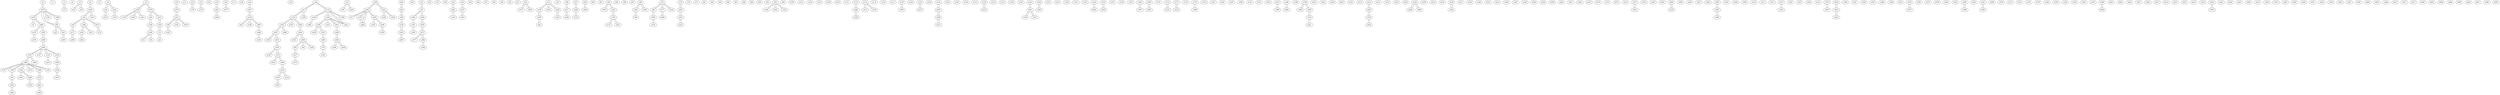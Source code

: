 graph {
n0;
n1;
n2;
n3;
n4;
n5;
n6;
n7;
n8;
n9;
n10;
n11;
n12;
n13;
n14;
n15;
n16;
n17;
n18;
n19;
n20;
n21;
n22;
n23;
n24;
n25;
n26;
n27;
n28;
n29;
n30;
n31;
n32;
n33;
n34;
n35;
n36;
n37;
n38;
n39;
n40;
n41;
n42;
n43;
n44;
n45;
n46;
n47;
n48;
n49;
n50;
n51;
n52;
n53;
n54;
n55;
n56;
n57;
n58;
n59;
n60;
n61;
n62;
n63;
n64;
n65;
n66;
n67;
n68;
n69;
n70;
n71;
n72;
n73;
n74;
n75;
n76;
n77;
n78;
n79;
n80;
n81;
n82;
n83;
n84;
n85;
n86;
n87;
n88;
n89;
n90;
n91;
n92;
n93;
n94;
n95;
n96;
n97;
n98;
n99;
n100;
n101;
n102;
n103;
n104;
n105;
n106;
n107;
n108;
n109;
n110;
n111;
n112;
n113;
n114;
n115;
n116;
n117;
n118;
n119;
n120;
n121;
n122;
n123;
n124;
n125;
n126;
n127;
n128;
n129;
n130;
n131;
n132;
n133;
n134;
n135;
n136;
n137;
n138;
n139;
n140;
n141;
n142;
n143;
n144;
n145;
n146;
n147;
n148;
n149;
n150;
n151;
n152;
n153;
n154;
n155;
n156;
n157;
n158;
n159;
n160;
n161;
n162;
n163;
n164;
n165;
n166;
n167;
n168;
n169;
n170;
n171;
n172;
n173;
n174;
n175;
n176;
n177;
n178;
n179;
n180;
n181;
n182;
n183;
n184;
n185;
n186;
n187;
n188;
n189;
n190;
n191;
n192;
n193;
n194;
n195;
n196;
n197;
n198;
n199;
n200;
n201;
n202;
n203;
n204;
n205;
n206;
n207;
n208;
n209;
n210;
n211;
n212;
n213;
n214;
n215;
n216;
n217;
n218;
n219;
n220;
n221;
n222;
n223;
n224;
n225;
n226;
n227;
n228;
n229;
n230;
n231;
n232;
n233;
n234;
n235;
n236;
n237;
n238;
n239;
n240;
n241;
n242;
n243;
n244;
n245;
n246;
n247;
n248;
n249;
n250;
n251;
n252;
n253;
n254;
n255;
n256;
n257;
n258;
n259;
n260;
n261;
n262;
n263;
n264;
n265;
n266;
n267;
n268;
n269;
n270;
n271;
n272;
n273;
n274;
n275;
n276;
n277;
n278;
n279;
n280;
n281;
n282;
n283;
n284;
n285;
n286;
n287;
n288;
n289;
n290;
n291;
n292;
n293;
n294;
n295;
n296;
n297;
n298;
n299;
n300;
n301;
n302;
n303;
n304;
n305;
n306;
n307;
n308;
n309;
n310;
n311;
n312;
n313;
n314;
n315;
n316;
n317;
n318;
n319;
n320;
n321;
n322;
n323;
n324;
n325;
n326;
n327;
n328;
n329;
n330;
n331;
n332;
n333;
n334;
n335;
n336;
n337;
n338;
n339;
n340;
n341;
n342;
n343;
n344;
n345;
n346;
n347;
n348;
n349;
n350;
n351;
n352;
n353;
n354;
n355;
n356;
n357;
n358;
n359;
n360;
n361;
n362;
n363;
n364;
n365;
n366;
n367;
n368;
n369;
n370;
n371;
n372;
n373;
n374;
n375;
n376;
n377;
n378;
n379;
n380;
n381;
n382;
n383;
n384;
n385;
n386;
n387;
n388;
n389;
n390;
n391;
n392;
n393;
n394;
n395;
n396;
n397;
n398;
n399;
n400;
n401;
n402;
n403;
n404;
n405;
n406;
n407;
n408;
n409;
n410;
n411;
n412;
n413;
n414;
n415;
n416;
n417;
n418;
n419;
n420;
n421;
n422;
n423;
n424;
n425;
n426;
n427;
n428;
n429;
n430;
n431;
n432;
n433;
n434;
n435;
n436;
n437;
n438;
n439;
n440;
n441;
n442;
n443;
n444;
n445;
n446;
n447;
n448;
n449;
n450;
n451;
n452;
n453;
n454;
n455;
n456;
n457;
n458;
n459;
n460;
n461;
n462;
n463;
n464;
n465;
n466;
n467;
n468;
n469;
n470;
n471;
n472;
n473;
n474;
n475;
n476;
n477;
n478;
n479;
n480;
n481;
n482;
n483;
n484;
n485;
n486;
n487;
n488;
n489;
n490;
n491;
n492;
n493;
n494;
n495;
n496;
n497;
n498;
n499;
n0 -- n478;
n2 -- n104;
n3 -- n73;
n5 -- n39;
n5 -- n19;
n6 -- n160;
n8 -- n54;
n8 -- n262;
n9 -- n338;
n9 -- n479;
n10 -- n474;
n12 -- n79;
n13 -- n147;
n15 -- n281;
n16 -- n477;
n19 -- n5;
n20 -- n184;
n20 -- n479;
n21 -- n71;
n22 -- n307;
n24 -- n134;
n25 -- n69;
n26 -- n41;
n26 -- n118;
n27 -- n97;
n27 -- n220;
n28 -- n292;
n28 -- n361;
n29 -- n84;
n31 -- n166;
n32 -- n35;
n33 -- n292;
n35 -- n426;
n35 -- n164;
n35 -- n32;
n36 -- n289;
n39 -- n5;
n40 -- n171;
n40 -- n44;
n41 -- n259;
n41 -- n110;
n41 -- n26;
n42 -- n462;
n43 -- n337;
n44 -- n40;
n44 -- n396;
n44 -- n473;
n44 -- n160;
n52 -- n107;
n52 -- n405;
n53 -- n162;
n53 -- n126;
n53 -- n228;
n54 -- n8;
n54 -- n274;
n56 -- n217;
n57 -- n294;
n58 -- n161;
n58 -- n387;
n59 -- n464;
n62 -- n403;
n62 -- n425;
n63 -- n186;
n63 -- n254;
n65 -- n499;
n65 -- n417;
n68 -- n269;
n68 -- n225;
n69 -- n478;
n69 -- n25;
n69 -- n83;
n69 -- n498;
n70 -- n306;
n70 -- n332;
n71 -- n183;
n71 -- n21;
n72 -- n80;
n72 -- n177;
n72 -- n218;
n73 -- n3;
n74 -- n473;
n75 -- n453;
n78 -- n289;
n79 -- n12;
n80 -- n72;
n80 -- n458;
n83 -- n69;
n83 -- n447;
n84 -- n98;
n84 -- n29;
n91 -- n166;
n93 -- n499;
n94 -- n250;
n95 -- n345;
n95 -- n106;
n95 -- n352;
n96 -- n225;
n97 -- n27;
n98 -- n130;
n98 -- n84;
n104 -- n478;
n104 -- n2;
n104 -- n496;
n105 -- n200;
n105 -- n289;
n105 -- n382;
n106 -- n95;
n107 -- n52;
n110 -- n355;
n110 -- n334;
n110 -- n41;
n110 -- n384;
n112 -- n266;
n113 -- n376;
n113 -- n313;
n115 -- n150;
n118 -- n322;
n118 -- n390;
n118 -- n146;
n118 -- n320;
n118 -- n26;
n119 -- n305;
n121 -- n257;
n123 -- n279;
n123 -- n496;
n124 -- n293;
n126 -- n250;
n126 -- n53;
n127 -- n200;
n130 -- n98;
n130 -- n343;
n132 -- n410;
n134 -- n307;
n134 -- n487;
n134 -- n189;
n134 -- n24;
n135 -- n200;
n135 -- n233;
n136 -- n458;
n139 -- n338;
n141 -- n381;
n142 -- n429;
n144 -- n462;
n146 -- n386;
n146 -- n118;
n147 -- n13;
n148 -- n284;
n150 -- n115;
n150 -- n425;
n150 -- n227;
n153 -- n421;
n153 -- n414;
n154 -- n420;
n155 -- n230;
n156 -- n381;
n159 -- n255;
n160 -- n6;
n160 -- n323;
n160 -- n44;
n161 -- n470;
n161 -- n58;
n161 -- n474;
n161 -- n192;
n162 -- n53;
n164 -- n197;
n164 -- n35;
n165 -- n207;
n166 -- n31;
n166 -- n184;
n166 -- n91;
n167 -- n381;
n168 -- n380;
n169 -- n200;
n169 -- n304;
n171 -- n40;
n171 -- n288;
n172 -- n315;
n173 -- n232;
n175 -- n417;
n176 -- n292;
n176 -- n268;
n177 -- n72;
n177 -- n406;
n178 -- n399;
n180 -- n482;
n183 -- n433;
n183 -- n71;
n184 -- n20;
n184 -- n166;
n185 -- n469;
n185 -- n496;
n186 -- n63;
n186 -- n289;
n189 -- n134;
n190 -- n396;
n190 -- n363;
n192 -- n161;
n195 -- n388;
n196 -- n484;
n197 -- n164;
n197 -- n330;
n199 -- n450;
n199 -- n298;
n200 -- n169;
n200 -- n469;
n200 -- n135;
n200 -- n105;
n200 -- n127;
n203 -- n334;
n203 -- n239;
n203 -- n431;
n204 -- n284;
n205 -- n208;
n205 -- n320;
n205 -- n351;
n207 -- n165;
n208 -- n205;
n212 -- n285;
n215 -- n320;
n217 -- n444;
n217 -- n56;
n218 -- n72;
n219 -- n414;
n220 -- n27;
n221 -- n318;
n222 -- n432;
n223 -- n228;
n225 -- n68;
n225 -- n96;
n226 -- n264;
n226 -- n368;
n227 -- n150;
n228 -- n53;
n228 -- n223;
n230 -- n155;
n232 -- n173;
n233 -- n135;
n234 -- n468;
n236 -- n324;
n239 -- n203;
n242 -- n290;
n242 -- n326;
n242 -- n289;
n245 -- n338;
n246 -- n361;
n250 -- n126;
n250 -- n94;
n251 -- n337;
n252 -- n438;
n253 -- n396;
n254 -- n63;
n254 -- n483;
n255 -- n372;
n255 -- n159;
n255 -- n431;
n257 -- n121;
n259 -- n41;
n262 -- n8;
n262 -- n335;
n263 -- n379;
n264 -- n226;
n266 -- n112;
n266 -- n446;
n268 -- n292;
n268 -- n176;
n269 -- n68;
n271 -- n476;
n271 -- n482;
n271 -- n377;
n272 -- n408;
n272 -- n461;
n274 -- n54;
n277 -- n443;
n279 -- n123;
n280 -- n334;
n281 -- n15;
n281 -- n440;
n284 -- n448;
n284 -- n204;
n284 -- n148;
n285 -- n212;
n285 -- n379;
n286 -- n339;
n287 -- n343;
n288 -- n171;
n289 -- n408;
n289 -- n242;
n289 -- n186;
n289 -- n314;
n289 -- n36;
n289 -- n78;
n289 -- n105;
n290 -- n434;
n290 -- n242;
n291 -- n372;
n292 -- n268;
n292 -- n176;
n292 -- n33;
n292 -- n492;
n292 -- n28;
n293 -- n299;
n293 -- n124;
n294 -- n316;
n294 -- n57;
n298 -- n199;
n299 -- n312;
n299 -- n293;
n301 -- n478;
n302 -- n493;
n304 -- n169;
n304 -- n358;
n305 -- n119;
n306 -- n70;
n306 -- n351;
n307 -- n22;
n307 -- n134;
n312 -- n299;
n313 -- n113;
n314 -- n289;
n315 -- n172;
n316 -- n294;
n318 -- n221;
n318 -- n450;
n319 -- n346;
n320 -- n322;
n320 -- n215;
n320 -- n205;
n320 -- n441;
n320 -- n118;
n321 -- n338;
n322 -- n320;
n322 -- n118;
n323 -- n160;
n324 -- n236;
n326 -- n242;
n328 -- n499;
n330 -- n197;
n332 -- n70;
n333 -- n497;
n334 -- n203;
n334 -- n110;
n334 -- n280;
n335 -- n262;
n336 -- n430;
n337 -- n251;
n337 -- n43;
n338 -- n245;
n338 -- n321;
n338 -- n139;
n338 -- n9;
n339 -- n286;
n342 -- n364;
n343 -- n130;
n343 -- n287;
n345 -- n95;
n346 -- n319;
n350 -- n492;
n351 -- n306;
n351 -- n205;
n352 -- n95;
n354 -- n373;
n355 -- n110;
n358 -- n475;
n358 -- n304;
n361 -- n246;
n361 -- n456;
n361 -- n28;
n363 -- n190;
n364 -- n499;
n364 -- n342;
n364 -- n384;
n365 -- n389;
n367 -- n385;
n368 -- n226;
n372 -- n255;
n372 -- n291;
n372 -- n394;
n373 -- n354;
n376 -- n113;
n377 -- n271;
n379 -- n263;
n379 -- n285;
n380 -- n168;
n381 -- n141;
n381 -- n156;
n381 -- n167;
n382 -- n105;
n384 -- n364;
n384 -- n110;
n385 -- n367;
n386 -- n146;
n387 -- n58;
n388 -- n195;
n389 -- n365;
n390 -- n118;
n394 -- n372;
n394 -- n414;
n396 -- n253;
n396 -- n190;
n396 -- n44;
n398 -- n400;
n399 -- n178;
n400 -- n398;
n403 -- n62;
n405 -- n52;
n406 -- n177;
n408 -- n289;
n408 -- n272;
n410 -- n132;
n414 -- n219;
n414 -- n394;
n414 -- n153;
n417 -- n65;
n417 -- n175;
n419 -- n439;
n420 -- n154;
n421 -- n153;
n423 -- n430;
n425 -- n62;
n425 -- n150;
n426 -- n476;
n426 -- n35;
n429 -- n142;
n430 -- n423;
n430 -- n336;
n431 -- n255;
n431 -- n203;
n432 -- n453;
n432 -- n222;
n433 -- n183;
n433 -- n479;
n434 -- n290;
n438 -- n252;
n438 -- n492;
n439 -- n419;
n440 -- n281;
n441 -- n448;
n441 -- n320;
n443 -- n277;
n444 -- n217;
n446 -- n266;
n447 -- n83;
n448 -- n284;
n448 -- n441;
n450 -- n199;
n450 -- n318;
n453 -- n75;
n453 -- n432;
n456 -- n361;
n458 -- n136;
n458 -- n80;
n461 -- n465;
n461 -- n272;
n462 -- n144;
n462 -- n42;
n464 -- n59;
n465 -- n461;
n468 -- n487;
n468 -- n234;
n469 -- n185;
n469 -- n200;
n470 -- n161;
n473 -- n74;
n473 -- n44;
n474 -- n161;
n474 -- n10;
n475 -- n358;
n476 -- n426;
n476 -- n271;
n477 -- n16;
n478 -- n104;
n478 -- n301;
n478 -- n69;
n478 -- n0;
n478 -- n498;
n479 -- n20;
n479 -- n9;
n479 -- n433;
n482 -- n180;
n482 -- n271;
n483 -- n254;
n484 -- n196;
n485 -- n493;
n487 -- n134;
n487 -- n468;
n492 -- n292;
n492 -- n438;
n492 -- n350;
n493 -- n485;
n493 -- n302;
n496 -- n104;
n496 -- n185;
n496 -- n123;
n497 -- n333;
n498 -- n69;
n498 -- n478;
n499 -- n364;
n499 -- n65;
n499 -- n93;
n499 -- n328;
}
